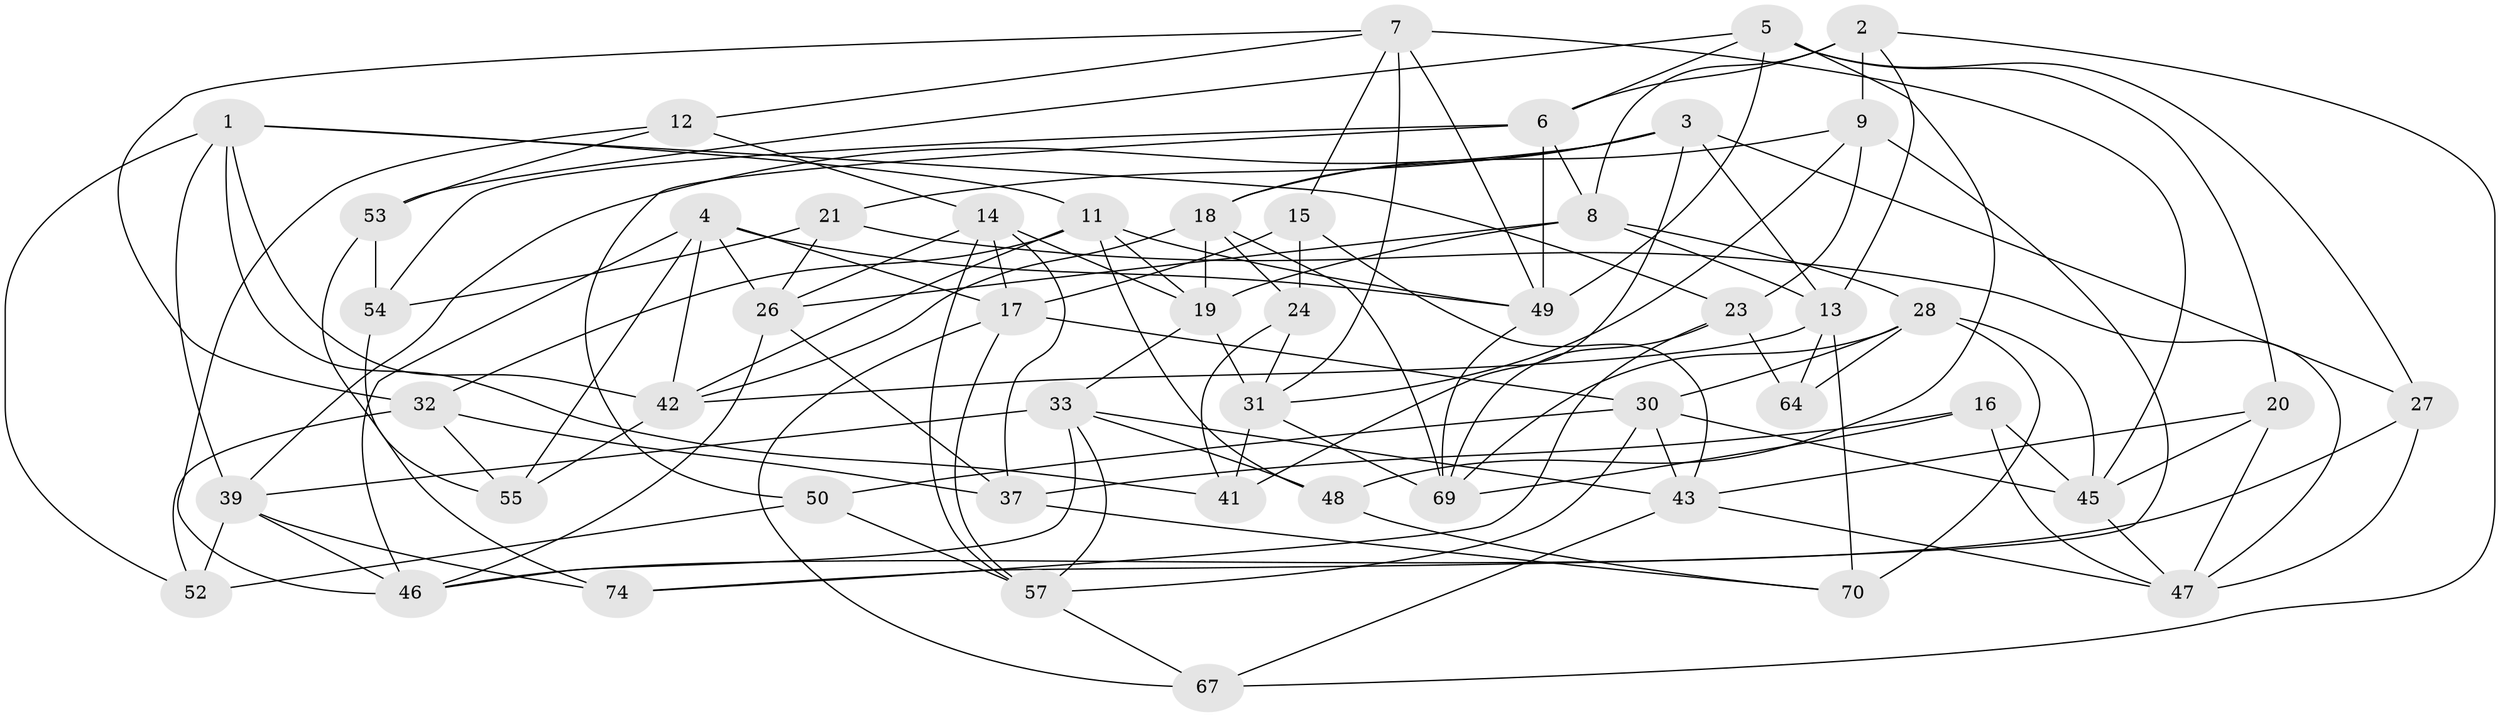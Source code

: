 // Generated by graph-tools (version 1.1) at 2025/52/02/27/25 19:52:31]
// undirected, 50 vertices, 129 edges
graph export_dot {
graph [start="1"]
  node [color=gray90,style=filled];
  1 [super="+22"];
  2 [super="+72"];
  3 [super="+38"];
  4 [super="+68"];
  5 [super="+77"];
  6 [super="+73"];
  7 [super="+10"];
  8 [super="+25"];
  9 [super="+40"];
  11 [super="+65"];
  12;
  13 [super="+29"];
  14 [super="+71"];
  15;
  16;
  17 [super="+35"];
  18 [super="+34"];
  19 [super="+58"];
  20;
  21;
  23 [super="+36"];
  24;
  26 [super="+61"];
  27;
  28 [super="+79"];
  30 [super="+51"];
  31 [super="+76"];
  32 [super="+81"];
  33 [super="+56"];
  37 [super="+80"];
  39 [super="+78"];
  41;
  42 [super="+44"];
  43 [super="+75"];
  45 [super="+66"];
  46 [super="+62"];
  47 [super="+63"];
  48;
  49 [super="+60"];
  50;
  52;
  53;
  54;
  55;
  57 [super="+59"];
  64;
  67;
  69 [super="+82"];
  70;
  74;
  1 -- 11;
  1 -- 52;
  1 -- 42;
  1 -- 23;
  1 -- 39;
  1 -- 41;
  2 -- 8;
  2 -- 9 [weight=2];
  2 -- 67;
  2 -- 6;
  2 -- 13;
  3 -- 18;
  3 -- 39;
  3 -- 13;
  3 -- 41;
  3 -- 27;
  3 -- 21;
  4 -- 42;
  4 -- 49;
  4 -- 46;
  4 -- 17;
  4 -- 26;
  4 -- 55;
  5 -- 53;
  5 -- 48;
  5 -- 20;
  5 -- 49;
  5 -- 27;
  5 -- 6;
  6 -- 49;
  6 -- 54;
  6 -- 50;
  6 -- 8;
  7 -- 49;
  7 -- 32;
  7 -- 15;
  7 -- 12;
  7 -- 31;
  7 -- 45;
  8 -- 28;
  8 -- 19;
  8 -- 26;
  8 -- 13;
  9 -- 74;
  9 -- 23;
  9 -- 18;
  9 -- 31;
  11 -- 48;
  11 -- 32;
  11 -- 49;
  11 -- 42;
  11 -- 19;
  12 -- 46;
  12 -- 53;
  12 -- 14;
  13 -- 70;
  13 -- 42;
  13 -- 64;
  14 -- 37;
  14 -- 17;
  14 -- 26;
  14 -- 57;
  14 -- 19;
  15 -- 24;
  15 -- 17;
  15 -- 43;
  16 -- 47;
  16 -- 45;
  16 -- 37;
  16 -- 69;
  17 -- 67;
  17 -- 57;
  17 -- 30;
  18 -- 24;
  18 -- 19;
  18 -- 42;
  18 -- 69;
  19 -- 33;
  19 -- 31;
  20 -- 45;
  20 -- 47;
  20 -- 43;
  21 -- 54;
  21 -- 26;
  21 -- 47;
  23 -- 64 [weight=2];
  23 -- 74;
  23 -- 69;
  24 -- 41;
  24 -- 31;
  26 -- 37;
  26 -- 46;
  27 -- 46;
  27 -- 47;
  28 -- 64;
  28 -- 69;
  28 -- 70;
  28 -- 45;
  28 -- 30;
  30 -- 50;
  30 -- 57;
  30 -- 45;
  30 -- 43;
  31 -- 41;
  31 -- 69;
  32 -- 37 [weight=2];
  32 -- 55;
  32 -- 52;
  33 -- 46;
  33 -- 48;
  33 -- 57;
  33 -- 39;
  33 -- 43;
  37 -- 70;
  39 -- 74;
  39 -- 52;
  39 -- 46;
  42 -- 55;
  43 -- 47;
  43 -- 67;
  45 -- 47;
  48 -- 70;
  49 -- 69;
  50 -- 52;
  50 -- 57;
  53 -- 74;
  53 -- 54;
  54 -- 55;
  57 -- 67;
}

